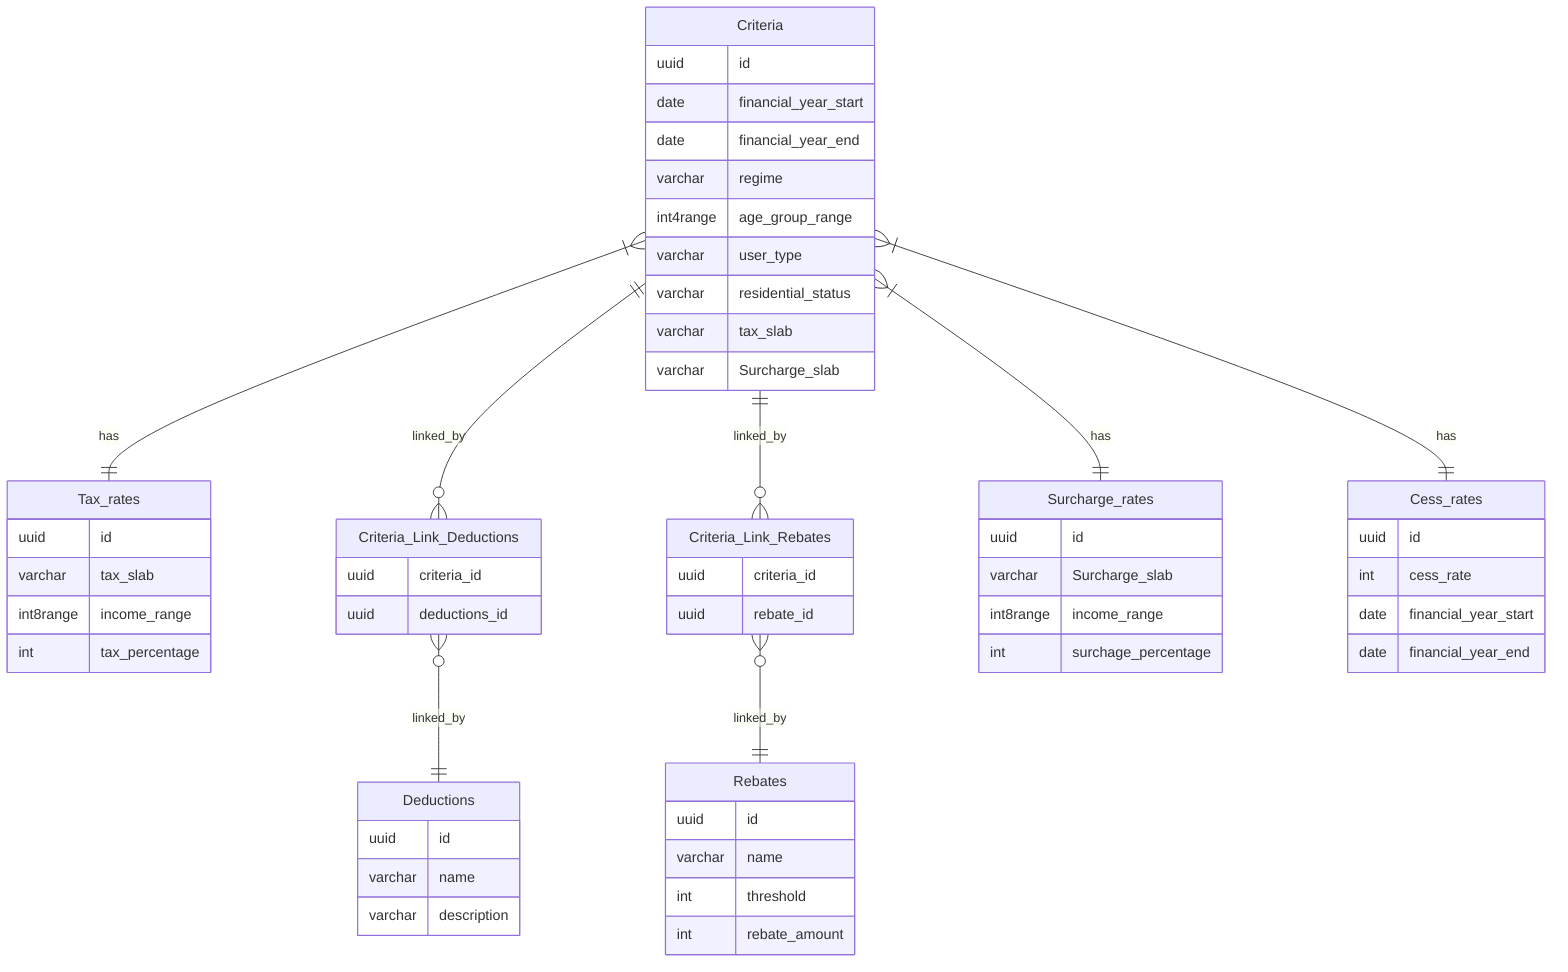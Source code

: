 erDiagram
    Criteria {
        uuid id
        date financial_year_start
        date financial_year_end
        varchar regime
        int4range age_group_range
        varchar user_type
        varchar residential_status
        varchar tax_slab
        varchar Surcharge_slab
    }

    Criteria }|--|| Tax_rates: has

    Deductions {
        uuid id
        varchar name
        varchar description
    }

    Criteria_Link_Deductions {
        uuid criteria_id
        uuid deductions_id
    }

    Criteria ||--o{ Criteria_Link_Deductions: linked_by
    Criteria_Link_Deductions }o--|| Deductions: linked_by

    Tax_rates {
        uuid id
        varchar tax_slab
        int8range income_range
        int tax_percentage
    }

    Rebates {
        uuid id
        varchar name
        int threshold
        int rebate_amount
    }

    Criteria_Link_Rebates {
        uuid criteria_id
        uuid rebate_id
    }

    Criteria ||--o{ Criteria_Link_Rebates: linked_by
    Criteria_Link_Rebates }o--|| Rebates: linked_by

    Surcharge_rates {
        uuid id
        varchar Surcharge_slab
        int8range income_range
        int surchage_percentage
    }

    Criteria }|--|| Surcharge_rates: has

    Cess_rates {
        uuid id
        int cess_rate
        date financial_year_start
        date financial_year_end
    }

    Criteria }|--|| Cess_rates: has